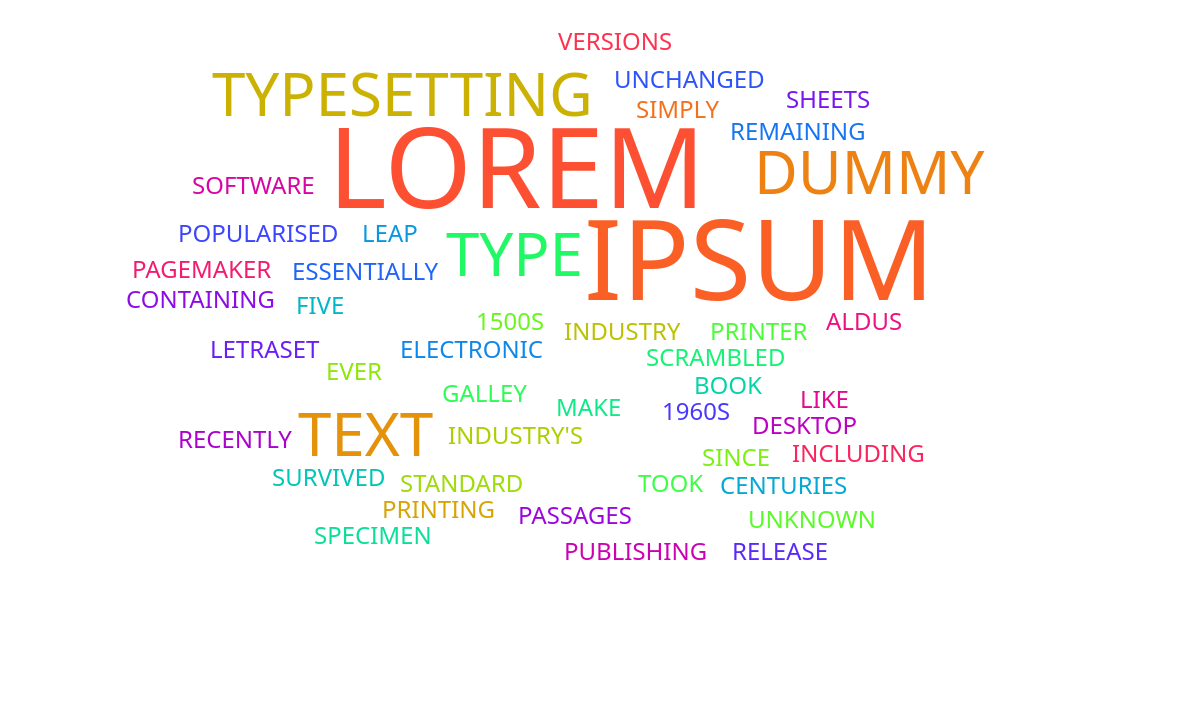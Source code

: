 {
    "$schema": "https://vega.github.io/schema/vega/v5.json",
    "width": 600,
    "height": 360,
    "data": [
      {
        "name": "data_table",
        "values": [
          "Lorem Ipsum is simply dummy text of the printing and typesetting industry. Lorem Ipsum has been the industry's standard dummy text ever since the 1500s, when an unknown printer took a galley of type and scrambled it to make a type specimen book. It has survived not only five centuries, but also the leap into electronic typesetting, remaining essentially unchanged. It was popularised in the 1960s with the release of Letraset sheets containing Lorem Ipsum passages, and more recently with desktop publishing software like Aldus PageMaker including versions of Lorem Ipsum."
        ],
        "transform": [
          {
            "type": "countpattern",
            "field": "data",
            "case": "upper",
            "pattern": "[\\w']{3,}",
            "stopwords": "(i|me|my|myself|we|us|our|ours|also|ourselves|you|your|yours|yourself|yourselves|he|him|his|himself|she|her|hers|herself|it|its|itself|they|them|their|theirs|themselves|what|which|who|whom|whose|this|that|these|those|am|is|are|was|were|be|been|being|have|has|had|having|do|does|did|doing|will|would|should|can|could|ought|i'm|you're|he's|she's|it's|we're|they're|i've|you've|we've|they've|i'd|you'd|he'd|she'd|we'd|they'd|i'll|you'll|he'll|she'll|we'll|they'll|isn't|aren't|wasn't|weren't|hasn't|haven't|hadn't|doesn't|don't|didn't|won't|wouldn't|shan't|shouldn't|can't|cannot|couldn't|mustn't|let's|that's|who's|what's|here's|there's|when's|where's|why's|how's|a|an|the|and|but|if|or|because|as|until|while|of|at|by|for|with|about|against|between|into|through|during|before|after|above|below|to|from|up|upon|down|in|out|on|off|over|under|again|further|then|once|here|there|when|where|why|how|all|any|both|each|few|more|most|other|some|such|no|nor|not|only|own|same|so|than|too|very|say|says|said|shall)"
          }
        ]
      }
    ],
  
    "scales": [
      {
        "name": "scales_color",
        "type": "ordinal",
        "domain": {"data": "data_table", "field": "text"},
        "range": {"scheme": "sinebow"}
      }
    ],
  
    "marks": [
      {
        "type": "text",
        "from": {"data": "data_table"},
        "encode": {
          "enter": {
            "text": {"field": "text"},
            "align": {"value": "center"},
            "baseline": {"value": "alphabetic"},
            "fill": {"scale": "scales_color", "field": "text"}
          },
          "update": {
            "fillOpacity": {"value": 1}
          },
          "hover": {
            "fillOpacity": {"value":1}
          }
        },
        "transform": [
          {
            "type": "wordcloud",
            "size": [{"signal": "width"}, {"signal": "height"}],
            "text": {"field": "text"},
            "rotate": 0,
            "fontSize": {"field": "datum.count"},
            "fontSizeRange": [12, 56],
            "padding": 2
          }
        ]
      }
    ]
  }